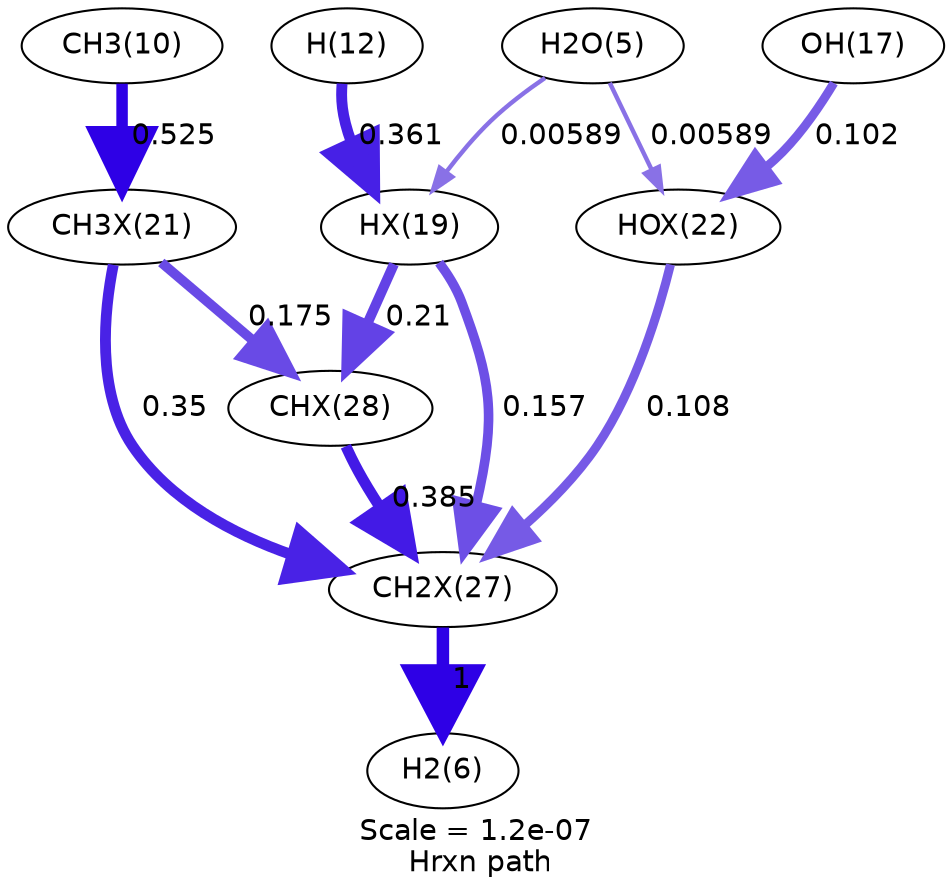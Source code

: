 digraph reaction_paths {
center=1;
s31 -> s7[fontname="Helvetica", penwidth=6, arrowsize=3, color="0.7, 1.5, 0.9"
, label=" 1"];
s13 -> s23[fontname="Helvetica", penwidth=5.23, arrowsize=2.62, color="0.7, 0.861, 0.9"
, label=" 0.361"];
s6 -> s23[fontname="Helvetica", penwidth=2.12, arrowsize=1.06, color="0.7, 0.506, 0.9"
, label=" 0.00589"];
s23 -> s31[fontname="Helvetica", penwidth=4.6, arrowsize=2.3, color="0.7, 0.657, 0.9"
, label=" 0.157"];
s23 -> s32[fontname="Helvetica", penwidth=4.82, arrowsize=2.41, color="0.7, 0.71, 0.9"
, label=" 0.21"];
s6 -> s26[fontname="Helvetica", penwidth=2.12, arrowsize=1.06, color="0.7, 0.506, 0.9"
, label=" 0.00589"];
s18 -> s26[fontname="Helvetica", penwidth=4.28, arrowsize=2.14, color="0.7, 0.602, 0.9"
, label=" 0.102"];
s26 -> s31[fontname="Helvetica", penwidth=4.32, arrowsize=2.16, color="0.7, 0.608, 0.9"
, label=" 0.108"];
s11 -> s25[fontname="Helvetica", penwidth=5.51, arrowsize=2.76, color="0.7, 1.02, 0.9"
, label=" 0.525"];
s25 -> s31[fontname="Helvetica", penwidth=5.21, arrowsize=2.6, color="0.7, 0.85, 0.9"
, label=" 0.35"];
s25 -> s32[fontname="Helvetica", penwidth=4.68, arrowsize=2.34, color="0.7, 0.675, 0.9"
, label=" 0.175"];
s32 -> s31[fontname="Helvetica", penwidth=5.28, arrowsize=2.64, color="0.7, 0.885, 0.9"
, label=" 0.385"];
s6 [ fontname="Helvetica", label="H2O(5)"];
s7 [ fontname="Helvetica", label="H2(6)"];
s11 [ fontname="Helvetica", label="CH3(10)"];
s13 [ fontname="Helvetica", label="H(12)"];
s18 [ fontname="Helvetica", label="OH(17)"];
s23 [ fontname="Helvetica", label="HX(19)"];
s25 [ fontname="Helvetica", label="CH3X(21)"];
s26 [ fontname="Helvetica", label="HOX(22)"];
s31 [ fontname="Helvetica", label="CH2X(27)"];
s32 [ fontname="Helvetica", label="CHX(28)"];
 label = "Scale = 1.2e-07\l Hrxn path";
 fontname = "Helvetica";
}
